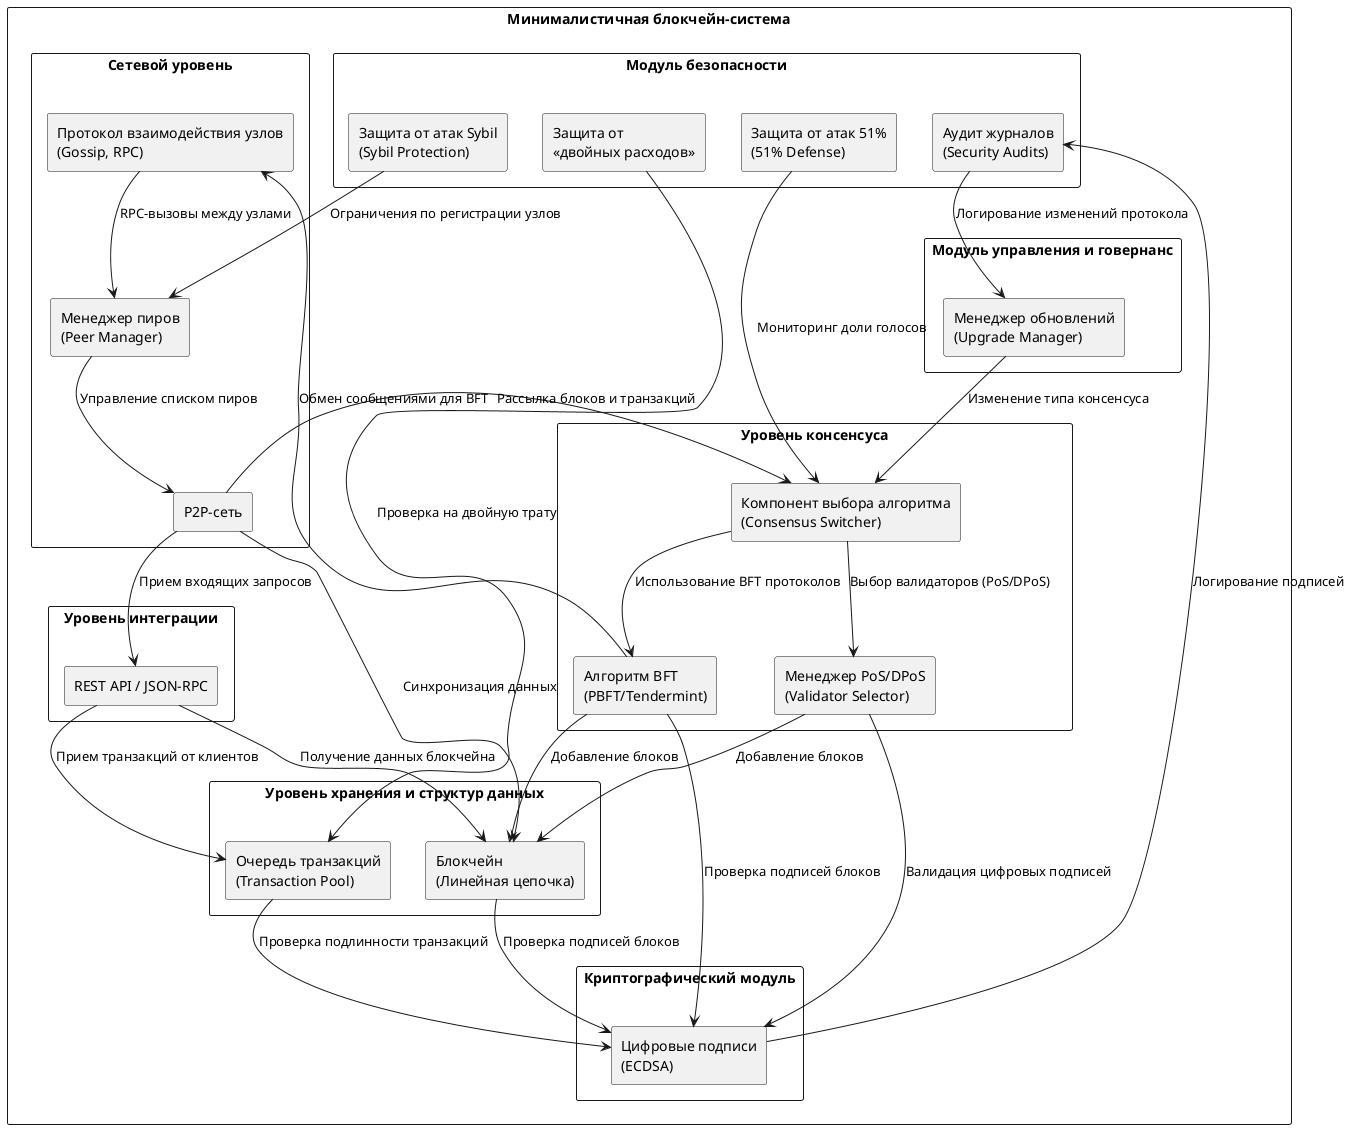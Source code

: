 @startuml
skinparam componentStyle rectangle
skinparam packageStyle rectangle
hide empty members

' Top-level system
package "Минималистичная блокчейн-система" {

  ' --------------------------
  ' СЕТЕВОЙ УРОВЕНЬ (Network Layer)
  ' --------------------------
  package "Сетевой уровень" as NetworkLayer {
    [P2P-сеть] as P2PNetwork
    [Протокол взаимодействия узлов\n(Gossip, RPC)] as NodeComm
    [Менеджер пиров\n(Peer Manager)] as PeerManager
  }

  ' --------------------------
  ' УРОВЕНЬ КОНСЕНСУСА (Consensus Layer)
  ' --------------------------
  package "Уровень консенсуса" as ConsensusLayer {
    [Менеджер PoS/DPoS\n(Validator Selector)] as PoSValidator
    [Алгоритм BFT\n(PBFT/Tendermint)] as BFTEngine
    [Компонент выбора алгоритма\n(Consensus Switcher)] as ConsensusSwitcher
  }

  ' --------------------------
  ' УРОВЕНЬ ХРАНЕНИЯ И СТРУКТУР ДАННЫХ (Data & Storage Layer)
  ' --------------------------
  package "Уровень хранения и структур данных" as StorageLayer {
    [Блокчейн\n(Линейная цепочка)] as BlockchainDB
    [Очередь транзакций\n(Transaction Pool)] as TxPool
  }

  ' --------------------------
  ' КРИПТОГРАФИЧЕСКИЙ МОДУЛЬ (Crypto Layer)
  ' --------------------------
  package "Криптографический модуль" as CryptoLayer {
    [Цифровые подписи\n(ECDSA)] as SignatureModule
  }

  ' --------------------------
  ' МОДУЛЬ БЕЗОПАСНОСТИ (Security Layer)
  ' --------------------------
  package "Модуль безопасности" as SecurityLayer {
    [Защита от\n«двойных расходов»] as DoubleSpendGuard
    [Защита от атак Sybil\n(Sybil Protection)] as SybilGuard
    [Защита от атак 51%\n(51% Defense)] as FiftyOnePercentGuard
    [Аудит журналов\n(Security Audits)] as AuditLogs
  }

  ' --------------------------
  ' МОДУЛЬ УПРАВЛЕНИЯ И ГОВЕРНАНС (Governance Layer)
  ' --------------------------
  package "Модуль управления и говернанс" as GovernanceLayer {
    [Менеджер обновлений\n(Upgrade Manager)] as UpgradeManager
  }

  ' --------------------------
  ' УРОВЕНЬ ИНТЕГРАЦИИ (Integration Layer)
  ' --------------------------
  package "Уровень интеграции" as IntegrationLayer {
    [REST API / JSON-RPC] as APIEndpoint
  }

  ' --------------------------
  ' СВЯЗИ МЕЖДУ КОМПОНЕНТАМИ
  ' --------------------------

  ' Сетевой уровень взаимодействует со всеми остальными
  P2PNetwork        --> ConsensusSwitcher      : "Рассылка блоков и транзакций"
  P2PNetwork        --> BlockchainDB          : "Синхронизация данных"
  P2PNetwork        --> APIEndpoint           : "Прием входящих запросов"
  PeerManager       --> P2PNetwork            : "Управление списком пиров"
  NodeComm          --> PeerManager           : "RPC-вызовы между узлами"

  ' Consensus Layer взаимодействует с Crypto и Storage
  ConsensusSwitcher --> PoSValidator          : "Выбор валидаторов (PoS/DPoS)"
  ConsensusSwitcher --> BFTEngine             : "Использование BFT протоколов"
  PoSValidator      --> SignatureModule       : "Валидация цифровых подписей"
  BFTEngine         --> NodeComm              : "Обмен сообщениями для BFT"
  BFTEngine         --> SignatureModule       : "Проверка подписей блоков"
  PoSValidator      --> BlockchainDB          : "Добавление блоков"
  BFTEngine         --> BlockchainDB          : "Добавление блоков"

  ' Data & Storage Layer взаимодействует с Crypto и TxPool
  TxPool            --> SignatureModule       : "Проверка подлинности транзакций"
  BlockchainDB      --> SignatureModule       : "Проверка подписей блоков"

  ' Crypto Layer взаимодействует с Security
  SignatureModule   --> AuditLogs             : "Логирование подписей"

  ' Security Layer взаимодействует с TxPool и Consensus
  DoubleSpendGuard  --> TxPool                : "Проверка на двойную трату"
  SybilGuard        --> PeerManager           : "Ограничения по регистрации узлов"
  FiftyOnePercentGuard --> ConsensusSwitcher  : "Мониторинг доли голосов"
  AuditLogs         --> UpgradeManager        : "Логирование изменений протокола"

  ' Governance Layer взаимодействует с Consensus
  UpgradeManager    --> ConsensusSwitcher     : "Изменение типа консенсуса"

  ' Integration Layer связывает внешние системы
  APIEndpoint       --> TxPool                : "Прием транзакций от клиентов"
  APIEndpoint       --> BlockchainDB          : "Получение данных блокчейна"

}
@enduml